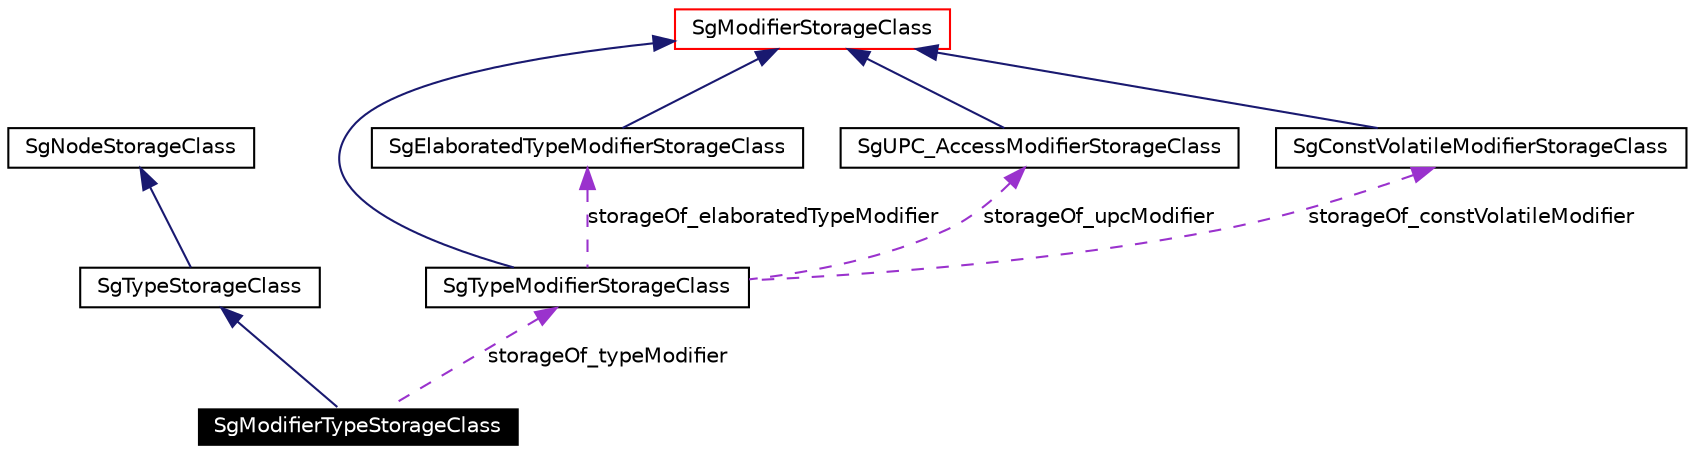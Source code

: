 digraph G
{
  edge [fontname="Helvetica",fontsize=10,labelfontname="Helvetica",labelfontsize=10];
  node [fontname="Helvetica",fontsize=10,shape=record];
  Node1 [label="SgModifierTypeStorageClass",height=0.2,width=0.4,color="white", fillcolor="black", style="filled" fontcolor="white"];
  Node2 -> Node1 [dir=back,color="midnightblue",fontsize=10,style="solid",fontname="Helvetica"];
  Node2 [label="SgTypeStorageClass",height=0.2,width=0.4,color="black",URL="$classSgTypeStorageClass.html"];
  Node3 -> Node2 [dir=back,color="midnightblue",fontsize=10,style="solid",fontname="Helvetica"];
  Node3 [label="SgNodeStorageClass",height=0.2,width=0.4,color="black",URL="$classSgNodeStorageClass.html"];
  Node4 -> Node1 [dir=back,color="darkorchid3",fontsize=10,style="dashed",label="storageOf_typeModifier",fontname="Helvetica"];
  Node4 [label="SgTypeModifierStorageClass",height=0.2,width=0.4,color="black",URL="$classSgTypeModifierStorageClass.html"];
  Node5 -> Node4 [dir=back,color="midnightblue",fontsize=10,style="solid",fontname="Helvetica"];
  Node5 [label="SgModifierStorageClass",height=0.2,width=0.4,color="red",URL="$classSgModifierStorageClass.html"];
  Node6 -> Node4 [dir=back,color="darkorchid3",fontsize=10,style="dashed",label="storageOf_elaboratedTypeModifier",fontname="Helvetica"];
  Node6 [label="SgElaboratedTypeModifierStorageClass",height=0.2,width=0.4,color="black",URL="$classSgElaboratedTypeModifierStorageClass.html"];
  Node5 -> Node6 [dir=back,color="midnightblue",fontsize=10,style="solid",fontname="Helvetica"];
  Node7 -> Node4 [dir=back,color="darkorchid3",fontsize=10,style="dashed",label="storageOf_upcModifier",fontname="Helvetica"];
  Node7 [label="SgUPC_AccessModifierStorageClass",height=0.2,width=0.4,color="black",URL="$classSgUPC__AccessModifierStorageClass.html"];
  Node5 -> Node7 [dir=back,color="midnightblue",fontsize=10,style="solid",fontname="Helvetica"];
  Node8 -> Node4 [dir=back,color="darkorchid3",fontsize=10,style="dashed",label="storageOf_constVolatileModifier",fontname="Helvetica"];
  Node8 [label="SgConstVolatileModifierStorageClass",height=0.2,width=0.4,color="black",URL="$classSgConstVolatileModifierStorageClass.html"];
  Node5 -> Node8 [dir=back,color="midnightblue",fontsize=10,style="solid",fontname="Helvetica"];
}
